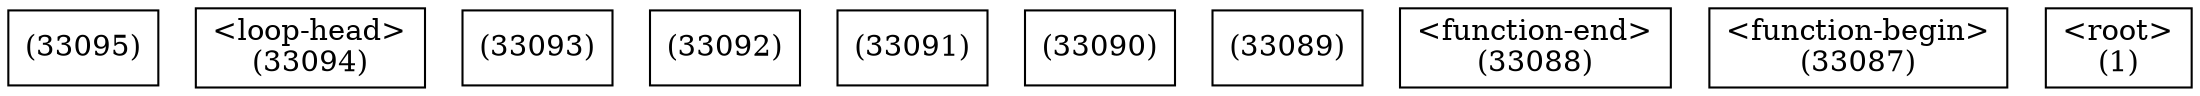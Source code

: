 digraph graphname {
n33095 [shape=box,label="(33095)"];
n33094 [shape=box,label="<loop-head>
(33094)"];
n33093 [shape=box,label="(33093)"];
n33092 [shape=box,label="(33092)"];
n33091 [shape=box,label="(33091)"];
n33090 [shape=box,label="(33090)"];
n33089 [shape=box,label="(33089)"];
n33088 [shape=box,label="<function-end>
(33088)"];
n33087 [shape=box,label="<function-begin>
(33087)"];
n1 [shape=box,label="<root>
(1)"];
}
